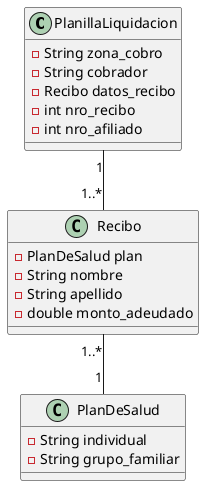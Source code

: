 Una empresa de servicios de medicina prepaga presenta el siguiente proceso para 
el cobro de las prestaciones mensuales por la prestación de servicios a sus 
afiliados, entre el día 25 y 30 de cada mes el gestor de liquidaciones realiza 
el cálculo de los montos a cobrar a sus afiliados (individual y grupo familiar) 
de cada plan de salud. Según el plan de cada afiliado se emiten recibos de cobro 
(que incluyen datos del afiliado, plan de salud y monto adeudado) y una planilla 
de Liquidación, de cuotas para cada cobrador de una zona de cobro, detallando 
nro. de afiliado, nro. de recibo y montos.
Cuando el cobrador regresa con la Planilla de Liquidación, luego de haber 
realizado ta cobranza, el Encargado de la carga de las cuotas registra los montos 
cobrados por afiliado en el sistema actualizando la correspondiente cuenta del 
afiliado, entregando un comprobante de cobranzas realizadas al cobrador, 
registrándose en su cuenta para su posterior liquidación. Periódicamente el 
Gestor de Liquidaciones emite un listado de Morosos por zona y un Listado por 
afiliado detallando las cuotas adeudadas. Cabe aclarar que una zona de cobro 
considera un conjunto de barrios.

@startuml

PlanillaLiquidacion "1" -- "1..*" Recibo
Recibo "1..*" -- "1" PlanDeSalud

class PlanDeSalud {
    - String individual
    - String grupo_familiar
}

class Recibo {
    - PlanDeSalud plan
    - String nombre
    - String apellido
    - double monto_adeudado
}

class PlanillaLiquidacion {
    - String zona_cobro
    - String cobrador
    - Recibo datos_recibo
    - int nro_recibo
    - int nro_afiliado
}

@enduml
